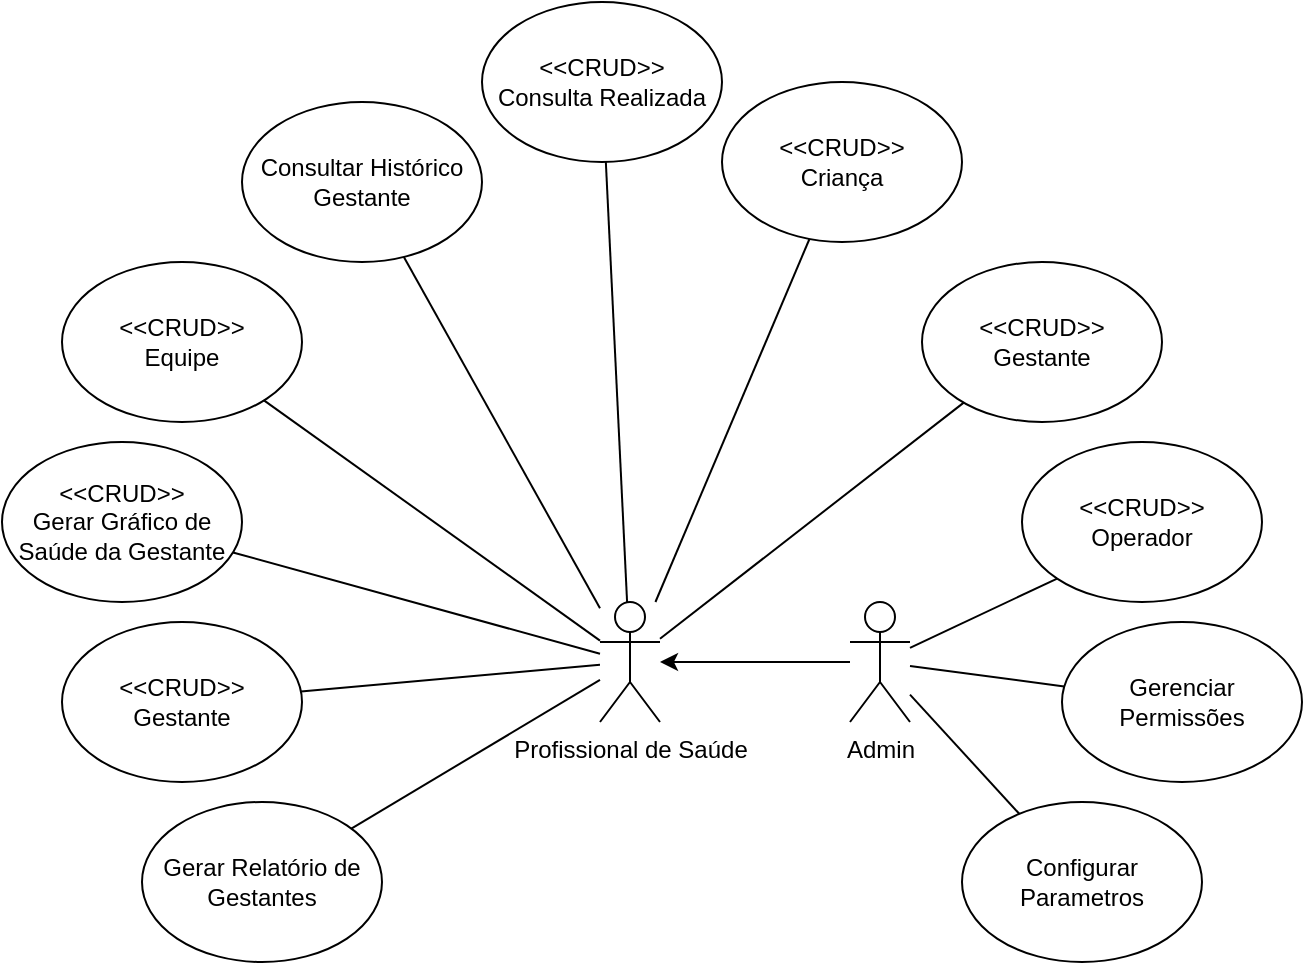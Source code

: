 <mxfile version="24.7.7">
  <diagram name="Página-1" id="X1CGwmnytC9Qd44VW7xk">
    <mxGraphModel dx="714" dy="749" grid="1" gridSize="10" guides="1" tooltips="1" connect="1" arrows="1" fold="1" page="1" pageScale="1" pageWidth="827" pageHeight="1169" math="0" shadow="0">
      <root>
        <mxCell id="0" />
        <mxCell id="1" parent="0" />
        <mxCell id="pm9dPlAaopKUU4j6xKAV-38" style="edgeStyle=none;shape=connector;rounded=0;orthogonalLoop=1;jettySize=auto;html=1;strokeColor=default;align=center;verticalAlign=middle;fontFamily=Helvetica;fontSize=11;fontColor=default;labelBackgroundColor=default;endArrow=none;" parent="1" source="pm9dPlAaopKUU4j6xKAV-1" target="pm9dPlAaopKUU4j6xKAV-2" edge="1">
          <mxGeometry relative="1" as="geometry" />
        </mxCell>
        <mxCell id="pm9dPlAaopKUU4j6xKAV-1" value="&lt;div&gt;&amp;lt;&amp;lt;CRUD&amp;gt;&amp;gt;&lt;/div&gt;&lt;div&gt;Consulta Realizada&lt;br&gt;&lt;/div&gt;" style="ellipse;whiteSpace=wrap;html=1;" parent="1" vertex="1">
          <mxGeometry x="330" y="300" width="120" height="80" as="geometry" />
        </mxCell>
        <object label="&lt;div&gt;Profissional de Saúde&lt;/div&gt;&lt;div&gt;&lt;br&gt;&lt;/div&gt;" id="pm9dPlAaopKUU4j6xKAV-2">
          <mxCell style="shape=umlActor;verticalLabelPosition=bottom;verticalAlign=top;html=1;outlineConnect=0;" parent="1" vertex="1">
            <mxGeometry x="389" y="600" width="30" height="60" as="geometry" />
          </mxCell>
        </object>
        <mxCell id="pm9dPlAaopKUU4j6xKAV-21" style="edgeStyle=orthogonalEdgeStyle;rounded=0;orthogonalLoop=1;jettySize=auto;html=1;" parent="1" source="pm9dPlAaopKUU4j6xKAV-3" target="pm9dPlAaopKUU4j6xKAV-2" edge="1">
          <mxGeometry relative="1" as="geometry" />
        </mxCell>
        <mxCell id="pm9dPlAaopKUU4j6xKAV-3" value="&lt;div&gt;Admin&lt;/div&gt;" style="shape=umlActor;verticalLabelPosition=bottom;verticalAlign=top;html=1;outlineConnect=0;" parent="1" vertex="1">
          <mxGeometry x="514" y="600" width="30" height="60" as="geometry" />
        </mxCell>
        <mxCell id="pm9dPlAaopKUU4j6xKAV-41" style="edgeStyle=none;shape=connector;rounded=0;orthogonalLoop=1;jettySize=auto;html=1;strokeColor=default;align=center;verticalAlign=middle;fontFamily=Helvetica;fontSize=11;fontColor=default;labelBackgroundColor=default;endArrow=none;" parent="1" source="pm9dPlAaopKUU4j6xKAV-8" target="pm9dPlAaopKUU4j6xKAV-2" edge="1">
          <mxGeometry relative="1" as="geometry" />
        </mxCell>
        <mxCell id="pm9dPlAaopKUU4j6xKAV-8" value="&lt;div&gt;&amp;lt;&amp;lt;CRUD&amp;gt;&amp;gt;&lt;/div&gt;&lt;div&gt;Gerar Gráfico de Saúde da Gestante&lt;br&gt;&lt;/div&gt;" style="ellipse;whiteSpace=wrap;html=1;" parent="1" vertex="1">
          <mxGeometry x="90" y="520" width="120" height="80" as="geometry" />
        </mxCell>
        <mxCell id="pm9dPlAaopKUU4j6xKAV-37" style="edgeStyle=none;shape=connector;rounded=0;orthogonalLoop=1;jettySize=auto;html=1;strokeColor=default;align=center;verticalAlign=middle;fontFamily=Helvetica;fontSize=11;fontColor=default;labelBackgroundColor=default;endArrow=none;" parent="1" source="pm9dPlAaopKUU4j6xKAV-9" target="pm9dPlAaopKUU4j6xKAV-2" edge="1">
          <mxGeometry relative="1" as="geometry" />
        </mxCell>
        <mxCell id="pm9dPlAaopKUU4j6xKAV-9" value="&lt;div&gt;&amp;lt;&amp;lt;CRUD&amp;gt;&amp;gt;&lt;/div&gt;&lt;div&gt;Gestante&lt;/div&gt;" style="ellipse;whiteSpace=wrap;html=1;" parent="1" vertex="1">
          <mxGeometry x="550" y="430" width="120" height="80" as="geometry" />
        </mxCell>
        <mxCell id="pm9dPlAaopKUU4j6xKAV-39" style="edgeStyle=none;shape=connector;rounded=0;orthogonalLoop=1;jettySize=auto;html=1;strokeColor=default;align=center;verticalAlign=middle;fontFamily=Helvetica;fontSize=11;fontColor=default;labelBackgroundColor=default;endArrow=none;" parent="1" source="pm9dPlAaopKUU4j6xKAV-10" target="pm9dPlAaopKUU4j6xKAV-2" edge="1">
          <mxGeometry relative="1" as="geometry" />
        </mxCell>
        <mxCell id="pm9dPlAaopKUU4j6xKAV-10" value="Consultar Histórico Gestante" style="ellipse;whiteSpace=wrap;html=1;" parent="1" vertex="1">
          <mxGeometry x="210" y="350" width="120" height="80" as="geometry" />
        </mxCell>
        <mxCell id="pm9dPlAaopKUU4j6xKAV-40" style="edgeStyle=none;shape=connector;rounded=0;orthogonalLoop=1;jettySize=auto;html=1;strokeColor=default;align=center;verticalAlign=middle;fontFamily=Helvetica;fontSize=11;fontColor=default;labelBackgroundColor=default;endArrow=none;" parent="1" source="pm9dPlAaopKUU4j6xKAV-11" target="pm9dPlAaopKUU4j6xKAV-2" edge="1">
          <mxGeometry relative="1" as="geometry" />
        </mxCell>
        <mxCell id="pm9dPlAaopKUU4j6xKAV-11" value="&lt;div&gt;&amp;lt;&amp;lt;CRUD&amp;gt;&amp;gt;&lt;/div&gt;&lt;div&gt;Equipe&lt;/div&gt;" style="ellipse;whiteSpace=wrap;html=1;" parent="1" vertex="1">
          <mxGeometry x="120" y="430" width="120" height="80" as="geometry" />
        </mxCell>
        <mxCell id="pm9dPlAaopKUU4j6xKAV-42" style="edgeStyle=none;shape=connector;rounded=0;orthogonalLoop=1;jettySize=auto;html=1;strokeColor=default;align=center;verticalAlign=middle;fontFamily=Helvetica;fontSize=11;fontColor=default;labelBackgroundColor=default;endArrow=none;" parent="1" source="pm9dPlAaopKUU4j6xKAV-12" target="pm9dPlAaopKUU4j6xKAV-2" edge="1">
          <mxGeometry relative="1" as="geometry" />
        </mxCell>
        <mxCell id="pm9dPlAaopKUU4j6xKAV-12" value="Gerar Relatório de Gestantes" style="ellipse;whiteSpace=wrap;html=1;" parent="1" vertex="1">
          <mxGeometry x="160" y="700" width="120" height="80" as="geometry" />
        </mxCell>
        <mxCell id="pm9dPlAaopKUU4j6xKAV-35" style="edgeStyle=none;shape=connector;rounded=0;orthogonalLoop=1;jettySize=auto;html=1;strokeColor=default;align=center;verticalAlign=middle;fontFamily=Helvetica;fontSize=11;fontColor=default;labelBackgroundColor=default;endArrow=none;" parent="1" source="pm9dPlAaopKUU4j6xKAV-13" target="pm9dPlAaopKUU4j6xKAV-2" edge="1">
          <mxGeometry relative="1" as="geometry" />
        </mxCell>
        <mxCell id="pm9dPlAaopKUU4j6xKAV-13" value="&lt;div&gt;&amp;lt;&amp;lt;CRUD&amp;gt;&amp;gt;&lt;/div&gt;&lt;div&gt;Criança&lt;br&gt;&lt;/div&gt;" style="ellipse;whiteSpace=wrap;html=1;" parent="1" vertex="1">
          <mxGeometry x="450" y="340" width="120" height="80" as="geometry" />
        </mxCell>
        <mxCell id="pm9dPlAaopKUU4j6xKAV-31" style="edgeStyle=none;shape=connector;rounded=0;orthogonalLoop=1;jettySize=auto;html=1;strokeColor=default;align=center;verticalAlign=middle;fontFamily=Helvetica;fontSize=11;fontColor=default;labelBackgroundColor=default;endArrow=none;" parent="1" source="pm9dPlAaopKUU4j6xKAV-14" target="pm9dPlAaopKUU4j6xKAV-3" edge="1">
          <mxGeometry relative="1" as="geometry" />
        </mxCell>
        <mxCell id="pm9dPlAaopKUU4j6xKAV-14" value="&lt;div&gt;Configurar Parametros&lt;/div&gt;" style="ellipse;whiteSpace=wrap;html=1;" parent="1" vertex="1">
          <mxGeometry x="570" y="700" width="120" height="80" as="geometry" />
        </mxCell>
        <mxCell id="pm9dPlAaopKUU4j6xKAV-32" style="edgeStyle=none;shape=connector;rounded=0;orthogonalLoop=1;jettySize=auto;html=1;exitX=0;exitY=1;exitDx=0;exitDy=0;strokeColor=default;align=center;verticalAlign=middle;fontFamily=Helvetica;fontSize=11;fontColor=default;labelBackgroundColor=default;endArrow=none;" parent="1" source="pm9dPlAaopKUU4j6xKAV-15" target="pm9dPlAaopKUU4j6xKAV-3" edge="1">
          <mxGeometry relative="1" as="geometry" />
        </mxCell>
        <mxCell id="pm9dPlAaopKUU4j6xKAV-15" value="&lt;div&gt;&amp;lt;&amp;lt;CRUD&amp;gt;&amp;gt;&lt;/div&gt;&lt;div&gt;Operador&lt;/div&gt;" style="ellipse;whiteSpace=wrap;html=1;" parent="1" vertex="1">
          <mxGeometry x="600" y="520" width="120" height="80" as="geometry" />
        </mxCell>
        <mxCell id="pm9dPlAaopKUU4j6xKAV-33" style="edgeStyle=none;shape=connector;rounded=0;orthogonalLoop=1;jettySize=auto;html=1;exitX=0.5;exitY=0;exitDx=0;exitDy=0;strokeColor=default;align=center;verticalAlign=middle;fontFamily=Helvetica;fontSize=11;fontColor=default;labelBackgroundColor=default;endArrow=none;" parent="1" source="pm9dPlAaopKUU4j6xKAV-12" target="pm9dPlAaopKUU4j6xKAV-12" edge="1">
          <mxGeometry relative="1" as="geometry" />
        </mxCell>
        <mxCell id="pm9dPlAaopKUU4j6xKAV-44" style="edgeStyle=none;shape=connector;rounded=0;orthogonalLoop=1;jettySize=auto;html=1;strokeColor=default;align=center;verticalAlign=middle;fontFamily=Helvetica;fontSize=11;fontColor=default;labelBackgroundColor=default;endArrow=none;" parent="1" source="pm9dPlAaopKUU4j6xKAV-43" target="pm9dPlAaopKUU4j6xKAV-3" edge="1">
          <mxGeometry relative="1" as="geometry" />
        </mxCell>
        <mxCell id="pm9dPlAaopKUU4j6xKAV-43" value="Gerenciar Permissões" style="ellipse;whiteSpace=wrap;html=1;" parent="1" vertex="1">
          <mxGeometry x="620" y="610" width="120" height="80" as="geometry" />
        </mxCell>
        <mxCell id="wQRVBNh_-m9lmYAUat8Y-1" value="&lt;div&gt;&amp;lt;&amp;lt;CRUD&amp;gt;&amp;gt;&lt;/div&gt;&lt;div&gt;Gestante&lt;/div&gt;" style="ellipse;whiteSpace=wrap;html=1;" vertex="1" parent="1">
          <mxGeometry x="120" y="610" width="120" height="80" as="geometry" />
        </mxCell>
        <mxCell id="wQRVBNh_-m9lmYAUat8Y-3" style="edgeStyle=none;shape=connector;rounded=0;orthogonalLoop=1;jettySize=auto;html=1;strokeColor=default;align=center;verticalAlign=middle;fontFamily=Helvetica;fontSize=11;fontColor=default;labelBackgroundColor=default;endArrow=none;" edge="1" parent="1" source="wQRVBNh_-m9lmYAUat8Y-1" target="pm9dPlAaopKUU4j6xKAV-2">
          <mxGeometry relative="1" as="geometry">
            <mxPoint x="198" y="604" as="sourcePoint" />
            <mxPoint x="399" y="638" as="targetPoint" />
          </mxGeometry>
        </mxCell>
      </root>
    </mxGraphModel>
  </diagram>
</mxfile>
